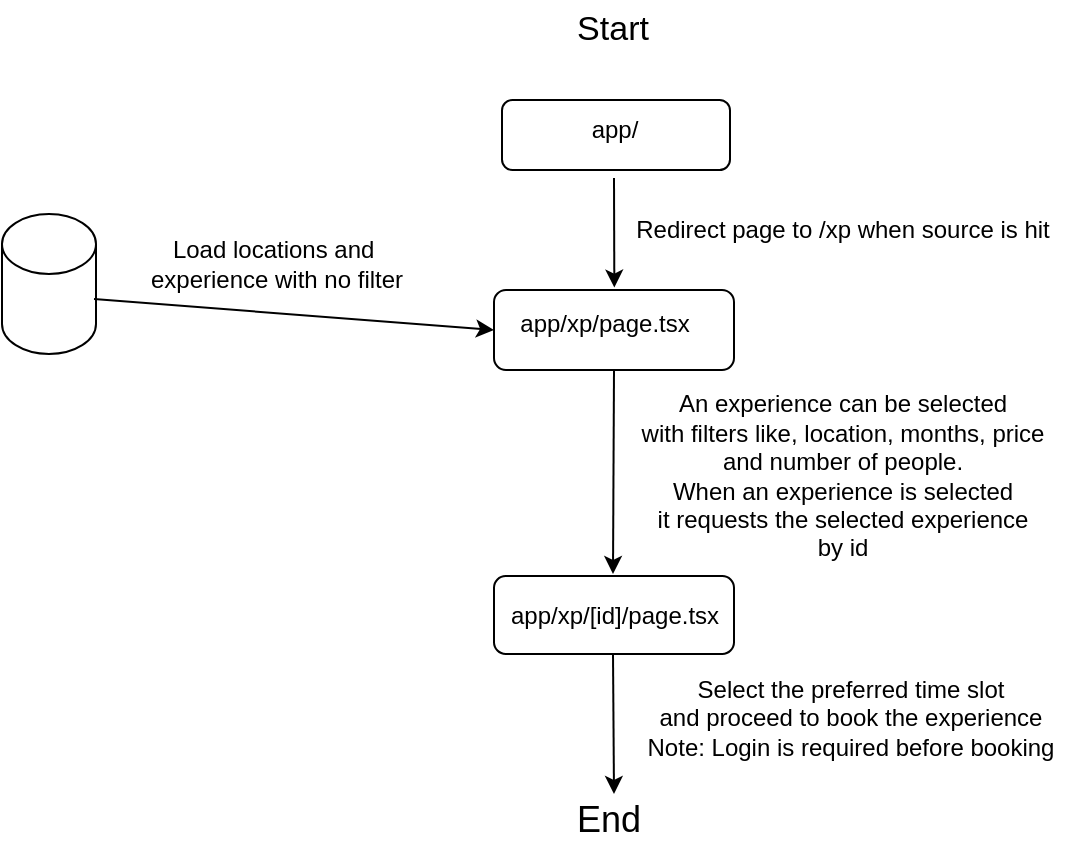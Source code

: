 <mxfile>
    <diagram id="3l1FJTSvVbYhJ3jc6Ceb" name="Page-1">
        <mxGraphModel dx="1264" dy="640" grid="1" gridSize="10" guides="1" tooltips="1" connect="1" arrows="1" fold="1" page="1" pageScale="1" pageWidth="827" pageHeight="1169" background="none" math="0" shadow="0">
            <root>
                <mxCell id="0"/>
                <mxCell id="1" parent="0"/>
                <mxCell id="4" value="Load&amp;nbsp;&lt;span style=&quot;background-color: transparent;&quot;&gt;locations and&amp;nbsp;&lt;/span&gt;&lt;div&gt;&lt;span style=&quot;background-color: transparent;&quot;&gt;experience with no filter&lt;/span&gt;&lt;/div&gt;" style="text;html=1;align=center;verticalAlign=middle;resizable=0;points=[];autosize=1;strokeColor=none;fillColor=none;" vertex="1" parent="1">
                    <mxGeometry x="201" y="215" width="150" height="40" as="geometry"/>
                </mxCell>
                <mxCell id="6" value="" style="shape=cylinder3;whiteSpace=wrap;html=1;boundedLbl=1;backgroundOutline=1;size=15;" vertex="1" parent="1">
                    <mxGeometry x="139" y="210" width="47" height="70" as="geometry"/>
                </mxCell>
                <mxCell id="7" value="" style="group" vertex="1" connectable="0" parent="1">
                    <mxGeometry x="385" y="248" width="120" height="40" as="geometry"/>
                </mxCell>
                <mxCell id="2" value="" style="rounded=1;whiteSpace=wrap;html=1;" vertex="1" parent="7">
                    <mxGeometry width="120" height="40" as="geometry"/>
                </mxCell>
                <mxCell id="5" value="app/xp/page.tsx" style="text;html=1;align=center;verticalAlign=middle;resizable=0;points=[];autosize=1;strokeColor=none;fillColor=none;" vertex="1" parent="7">
                    <mxGeometry y="2" width="110" height="30" as="geometry"/>
                </mxCell>
                <mxCell id="8" value="" style="endArrow=classic;html=1;exitX=1;exitY=0;exitDx=0;exitDy=52.5;exitPerimeter=0;entryX=0;entryY=0.6;entryDx=0;entryDy=0;entryPerimeter=0;" edge="1" parent="1" target="5">
                    <mxGeometry width="50" height="50" relative="1" as="geometry">
                        <mxPoint x="185" y="252.5" as="sourcePoint"/>
                        <mxPoint x="304" y="260" as="targetPoint"/>
                    </mxGeometry>
                </mxCell>
                <mxCell id="9" value="" style="endArrow=classic;html=1;exitX=0.5;exitY=1;exitDx=0;exitDy=0;" edge="1" parent="1" source="2">
                    <mxGeometry width="50" height="50" relative="1" as="geometry">
                        <mxPoint x="444.5" y="320" as="sourcePoint"/>
                        <mxPoint x="444.5" y="390" as="targetPoint"/>
                    </mxGeometry>
                </mxCell>
                <mxCell id="10" value="An experience can be selected&lt;div&gt;with filters like, location, months, price&lt;/div&gt;&lt;div&gt;and number of people.&lt;/div&gt;&lt;div&gt;When an experience is selected&lt;div&gt;it requests the selected experience&lt;/div&gt;&lt;div&gt;by id&lt;/div&gt;&lt;/div&gt;" style="text;html=1;align=center;verticalAlign=middle;resizable=0;points=[];autosize=1;strokeColor=none;fillColor=none;" vertex="1" parent="1">
                    <mxGeometry x="449" y="291" width="220" height="100" as="geometry"/>
                </mxCell>
                <mxCell id="11" value="" style="rounded=1;whiteSpace=wrap;html=1;" vertex="1" parent="1">
                    <mxGeometry x="385" y="391" width="120" height="39" as="geometry"/>
                </mxCell>
                <mxCell id="12" value="app/xp/[id]/page.tsx" style="text;html=1;align=center;verticalAlign=middle;resizable=0;points=[];autosize=1;strokeColor=none;fillColor=none;" vertex="1" parent="1">
                    <mxGeometry x="380" y="395.5" width="130" height="30" as="geometry"/>
                </mxCell>
                <mxCell id="14" value="" style="endArrow=classic;html=1;" edge="1" parent="1">
                    <mxGeometry width="50" height="50" relative="1" as="geometry">
                        <mxPoint x="444.5" y="430" as="sourcePoint"/>
                        <mxPoint x="445" y="500" as="targetPoint"/>
                    </mxGeometry>
                </mxCell>
                <mxCell id="15" value="Select the preferred time slot&lt;div&gt;and proceed to book the experience&lt;/div&gt;&lt;div&gt;Note: Login is required before booking&lt;/div&gt;" style="text;html=1;align=center;verticalAlign=middle;resizable=0;points=[];autosize=1;strokeColor=none;fillColor=none;" vertex="1" parent="1">
                    <mxGeometry x="448" y="432" width="230" height="60" as="geometry"/>
                </mxCell>
                <mxCell id="16" value="End" style="text;html=1;align=center;verticalAlign=middle;resizable=0;points=[];autosize=1;strokeColor=none;fillColor=none;fontSize=18;" vertex="1" parent="1">
                    <mxGeometry x="412" y="493" width="60" height="40" as="geometry"/>
                </mxCell>
                <mxCell id="17" value="" style="endArrow=classic;html=1;entryX=0.547;entryY=0.127;entryDx=0;entryDy=0;entryPerimeter=0;" edge="1" parent="1">
                    <mxGeometry width="50" height="50" relative="1" as="geometry">
                        <mxPoint x="445" y="192" as="sourcePoint"/>
                        <mxPoint x="445.17" y="246.81" as="targetPoint"/>
                    </mxGeometry>
                </mxCell>
                <mxCell id="18" value="Start" style="text;html=1;align=center;verticalAlign=middle;resizable=0;points=[];autosize=1;strokeColor=none;fillColor=none;fontSize=17;" vertex="1" parent="1">
                    <mxGeometry x="414" y="103" width="60" height="30" as="geometry"/>
                </mxCell>
                <mxCell id="19" value="" style="rounded=1;whiteSpace=wrap;html=1;" vertex="1" parent="1">
                    <mxGeometry x="389" y="153" width="114" height="35" as="geometry"/>
                </mxCell>
                <mxCell id="20" value="app/" style="text;html=1;align=center;verticalAlign=middle;resizable=0;points=[];autosize=1;strokeColor=none;fillColor=none;" vertex="1" parent="1">
                    <mxGeometry x="420" y="153" width="50" height="30" as="geometry"/>
                </mxCell>
                <mxCell id="21" value="Redirect page to /xp when source is hit" style="text;html=1;align=center;verticalAlign=middle;resizable=0;points=[];autosize=1;strokeColor=none;fillColor=none;" vertex="1" parent="1">
                    <mxGeometry x="444" y="203" width="230" height="30" as="geometry"/>
                </mxCell>
            </root>
        </mxGraphModel>
    </diagram>
</mxfile>